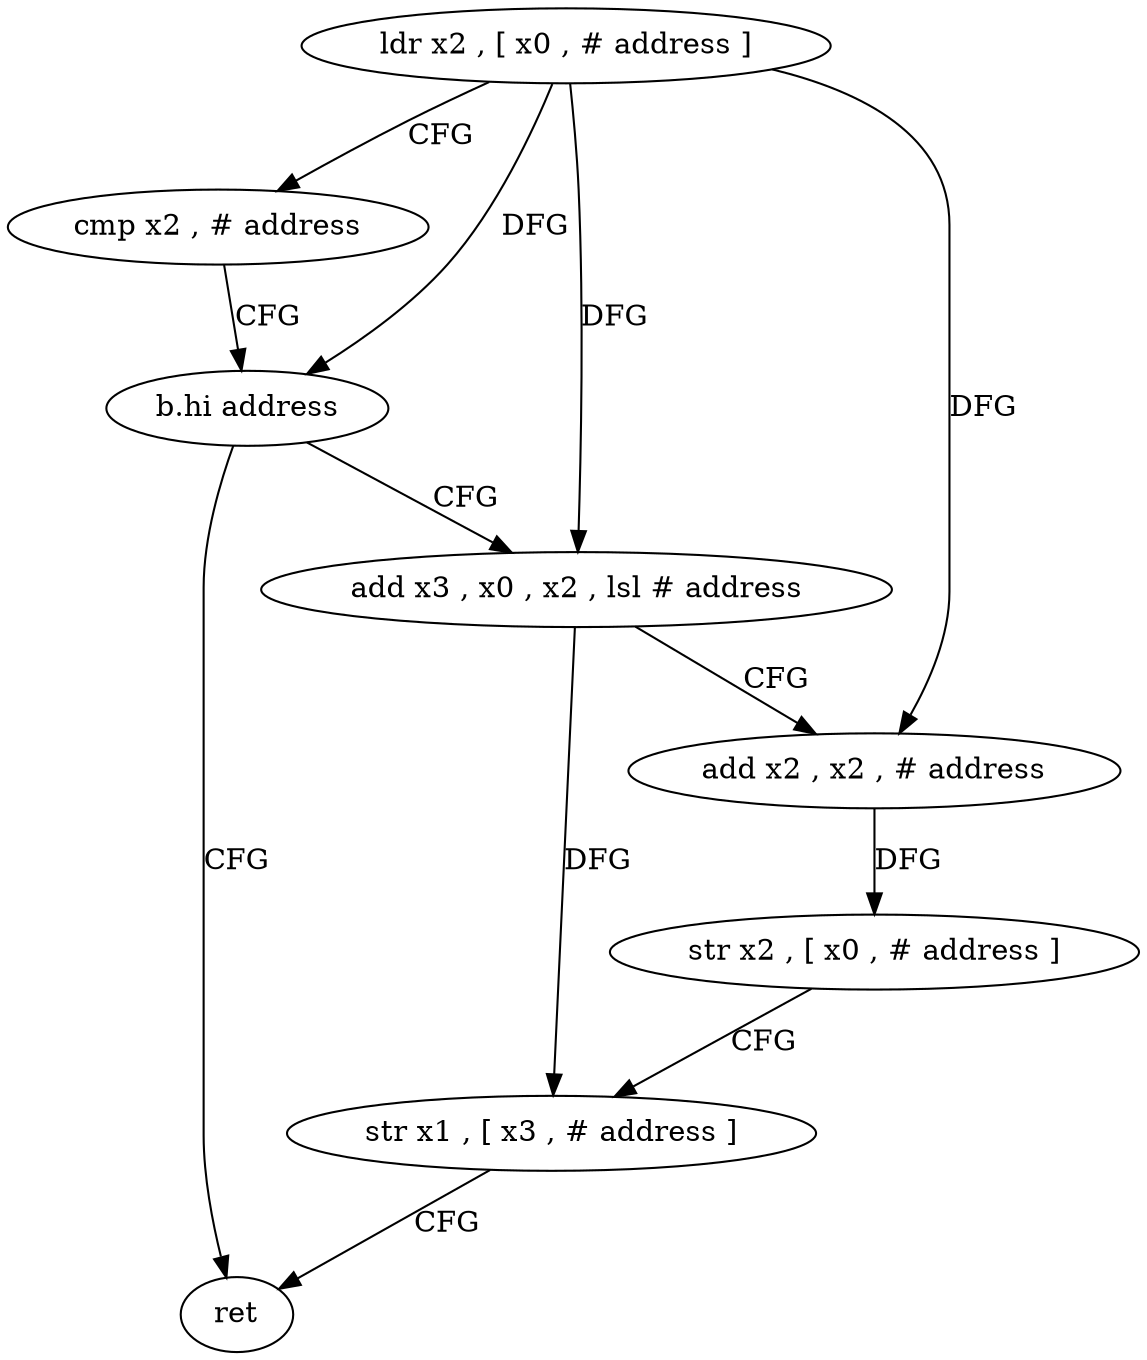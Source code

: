 digraph "func" {
"120592" [label = "ldr x2 , [ x0 , # address ]" ]
"120596" [label = "cmp x2 , # address" ]
"120600" [label = "b.hi address" ]
"120620" [label = "ret" ]
"120604" [label = "add x3 , x0 , x2 , lsl # address" ]
"120608" [label = "add x2 , x2 , # address" ]
"120612" [label = "str x2 , [ x0 , # address ]" ]
"120616" [label = "str x1 , [ x3 , # address ]" ]
"120592" -> "120596" [ label = "CFG" ]
"120592" -> "120600" [ label = "DFG" ]
"120592" -> "120604" [ label = "DFG" ]
"120592" -> "120608" [ label = "DFG" ]
"120596" -> "120600" [ label = "CFG" ]
"120600" -> "120620" [ label = "CFG" ]
"120600" -> "120604" [ label = "CFG" ]
"120604" -> "120608" [ label = "CFG" ]
"120604" -> "120616" [ label = "DFG" ]
"120608" -> "120612" [ label = "DFG" ]
"120612" -> "120616" [ label = "CFG" ]
"120616" -> "120620" [ label = "CFG" ]
}

